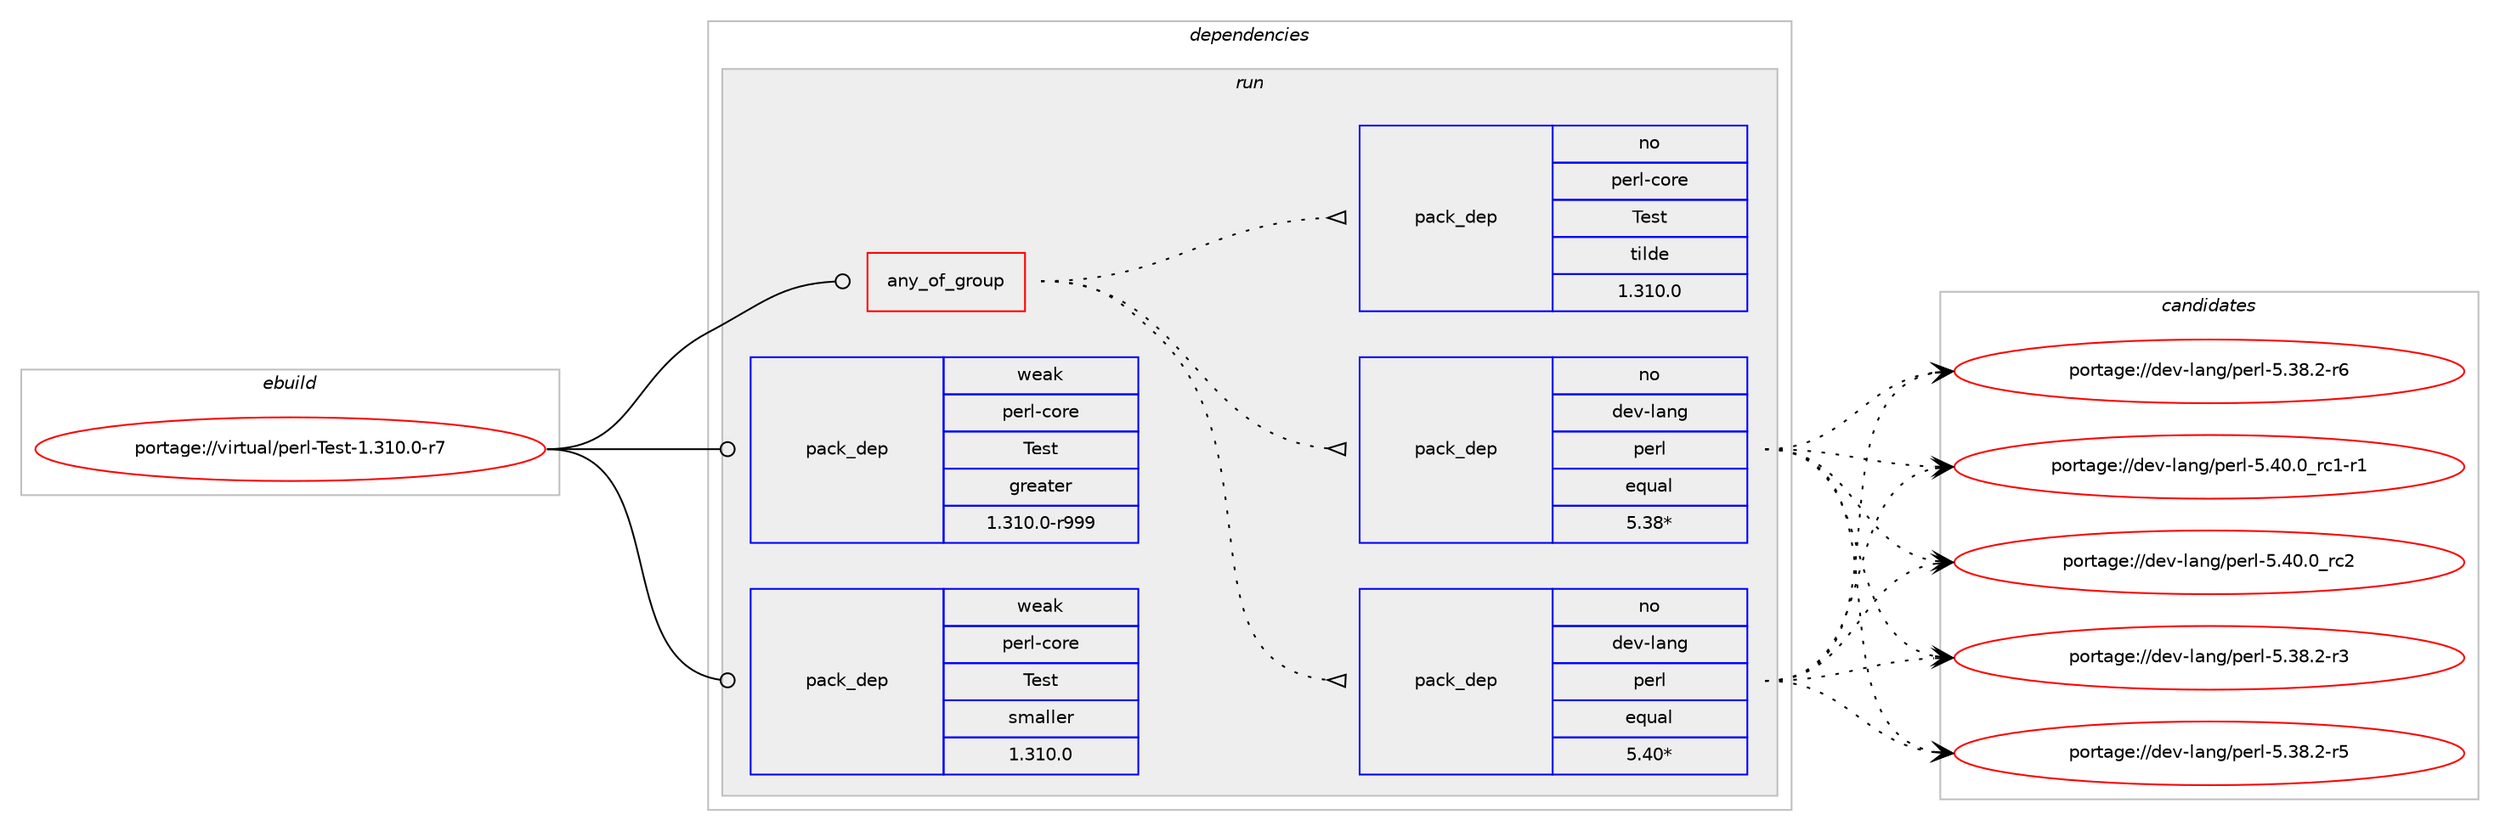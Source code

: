 digraph prolog {

# *************
# Graph options
# *************

newrank=true;
concentrate=true;
compound=true;
graph [rankdir=LR,fontname=Helvetica,fontsize=10,ranksep=1.5];#, ranksep=2.5, nodesep=0.2];
edge  [arrowhead=vee];
node  [fontname=Helvetica,fontsize=10];

# **********
# The ebuild
# **********

subgraph cluster_leftcol {
color=gray;
rank=same;
label=<<i>ebuild</i>>;
id [label="portage://virtual/perl-Test-1.310.0-r7", color=red, width=4, href="../virtual/perl-Test-1.310.0-r7.svg"];
}

# ****************
# The dependencies
# ****************

subgraph cluster_midcol {
color=gray;
label=<<i>dependencies</i>>;
subgraph cluster_compile {
fillcolor="#eeeeee";
style=filled;
label=<<i>compile</i>>;
}
subgraph cluster_compileandrun {
fillcolor="#eeeeee";
style=filled;
label=<<i>compile and run</i>>;
}
subgraph cluster_run {
fillcolor="#eeeeee";
style=filled;
label=<<i>run</i>>;
subgraph any64 {
dependency2799 [label=<<TABLE BORDER="0" CELLBORDER="1" CELLSPACING="0" CELLPADDING="4"><TR><TD CELLPADDING="10">any_of_group</TD></TR></TABLE>>, shape=none, color=red];subgraph pack1592 {
dependency2800 [label=<<TABLE BORDER="0" CELLBORDER="1" CELLSPACING="0" CELLPADDING="4" WIDTH="220"><TR><TD ROWSPAN="6" CELLPADDING="30">pack_dep</TD></TR><TR><TD WIDTH="110">no</TD></TR><TR><TD>dev-lang</TD></TR><TR><TD>perl</TD></TR><TR><TD>equal</TD></TR><TR><TD>5.40*</TD></TR></TABLE>>, shape=none, color=blue];
}
dependency2799:e -> dependency2800:w [weight=20,style="dotted",arrowhead="oinv"];
subgraph pack1593 {
dependency2801 [label=<<TABLE BORDER="0" CELLBORDER="1" CELLSPACING="0" CELLPADDING="4" WIDTH="220"><TR><TD ROWSPAN="6" CELLPADDING="30">pack_dep</TD></TR><TR><TD WIDTH="110">no</TD></TR><TR><TD>dev-lang</TD></TR><TR><TD>perl</TD></TR><TR><TD>equal</TD></TR><TR><TD>5.38*</TD></TR></TABLE>>, shape=none, color=blue];
}
dependency2799:e -> dependency2801:w [weight=20,style="dotted",arrowhead="oinv"];
subgraph pack1594 {
dependency2802 [label=<<TABLE BORDER="0" CELLBORDER="1" CELLSPACING="0" CELLPADDING="4" WIDTH="220"><TR><TD ROWSPAN="6" CELLPADDING="30">pack_dep</TD></TR><TR><TD WIDTH="110">no</TD></TR><TR><TD>perl-core</TD></TR><TR><TD>Test</TD></TR><TR><TD>tilde</TD></TR><TR><TD>1.310.0</TD></TR></TABLE>>, shape=none, color=blue];
}
dependency2799:e -> dependency2802:w [weight=20,style="dotted",arrowhead="oinv"];
}
id:e -> dependency2799:w [weight=20,style="solid",arrowhead="odot"];
# *** BEGIN UNKNOWN DEPENDENCY TYPE (TODO) ***
# id -> package_dependency(portage://virtual/perl-Test-1.310.0-r7,run,no,dev-lang,perl,none,[,,],any_same_slot,[])
# *** END UNKNOWN DEPENDENCY TYPE (TODO) ***

subgraph pack1595 {
dependency2803 [label=<<TABLE BORDER="0" CELLBORDER="1" CELLSPACING="0" CELLPADDING="4" WIDTH="220"><TR><TD ROWSPAN="6" CELLPADDING="30">pack_dep</TD></TR><TR><TD WIDTH="110">weak</TD></TR><TR><TD>perl-core</TD></TR><TR><TD>Test</TD></TR><TR><TD>greater</TD></TR><TR><TD>1.310.0-r999</TD></TR></TABLE>>, shape=none, color=blue];
}
id:e -> dependency2803:w [weight=20,style="solid",arrowhead="odot"];
subgraph pack1596 {
dependency2804 [label=<<TABLE BORDER="0" CELLBORDER="1" CELLSPACING="0" CELLPADDING="4" WIDTH="220"><TR><TD ROWSPAN="6" CELLPADDING="30">pack_dep</TD></TR><TR><TD WIDTH="110">weak</TD></TR><TR><TD>perl-core</TD></TR><TR><TD>Test</TD></TR><TR><TD>smaller</TD></TR><TR><TD>1.310.0</TD></TR></TABLE>>, shape=none, color=blue];
}
id:e -> dependency2804:w [weight=20,style="solid",arrowhead="odot"];
}
}

# **************
# The candidates
# **************

subgraph cluster_choices {
rank=same;
color=gray;
label=<<i>candidates</i>>;

subgraph choice1592 {
color=black;
nodesep=1;
choice100101118451089711010347112101114108455346515646504511451 [label="portage://dev-lang/perl-5.38.2-r3", color=red, width=4,href="../dev-lang/perl-5.38.2-r3.svg"];
choice100101118451089711010347112101114108455346515646504511453 [label="portage://dev-lang/perl-5.38.2-r5", color=red, width=4,href="../dev-lang/perl-5.38.2-r5.svg"];
choice100101118451089711010347112101114108455346515646504511454 [label="portage://dev-lang/perl-5.38.2-r6", color=red, width=4,href="../dev-lang/perl-5.38.2-r6.svg"];
choice100101118451089711010347112101114108455346524846489511499494511449 [label="portage://dev-lang/perl-5.40.0_rc1-r1", color=red, width=4,href="../dev-lang/perl-5.40.0_rc1-r1.svg"];
choice10010111845108971101034711210111410845534652484648951149950 [label="portage://dev-lang/perl-5.40.0_rc2", color=red, width=4,href="../dev-lang/perl-5.40.0_rc2.svg"];
dependency2800:e -> choice100101118451089711010347112101114108455346515646504511451:w [style=dotted,weight="100"];
dependency2800:e -> choice100101118451089711010347112101114108455346515646504511453:w [style=dotted,weight="100"];
dependency2800:e -> choice100101118451089711010347112101114108455346515646504511454:w [style=dotted,weight="100"];
dependency2800:e -> choice100101118451089711010347112101114108455346524846489511499494511449:w [style=dotted,weight="100"];
dependency2800:e -> choice10010111845108971101034711210111410845534652484648951149950:w [style=dotted,weight="100"];
}
subgraph choice1593 {
color=black;
nodesep=1;
choice100101118451089711010347112101114108455346515646504511451 [label="portage://dev-lang/perl-5.38.2-r3", color=red, width=4,href="../dev-lang/perl-5.38.2-r3.svg"];
choice100101118451089711010347112101114108455346515646504511453 [label="portage://dev-lang/perl-5.38.2-r5", color=red, width=4,href="../dev-lang/perl-5.38.2-r5.svg"];
choice100101118451089711010347112101114108455346515646504511454 [label="portage://dev-lang/perl-5.38.2-r6", color=red, width=4,href="../dev-lang/perl-5.38.2-r6.svg"];
choice100101118451089711010347112101114108455346524846489511499494511449 [label="portage://dev-lang/perl-5.40.0_rc1-r1", color=red, width=4,href="../dev-lang/perl-5.40.0_rc1-r1.svg"];
choice10010111845108971101034711210111410845534652484648951149950 [label="portage://dev-lang/perl-5.40.0_rc2", color=red, width=4,href="../dev-lang/perl-5.40.0_rc2.svg"];
dependency2801:e -> choice100101118451089711010347112101114108455346515646504511451:w [style=dotted,weight="100"];
dependency2801:e -> choice100101118451089711010347112101114108455346515646504511453:w [style=dotted,weight="100"];
dependency2801:e -> choice100101118451089711010347112101114108455346515646504511454:w [style=dotted,weight="100"];
dependency2801:e -> choice100101118451089711010347112101114108455346524846489511499494511449:w [style=dotted,weight="100"];
dependency2801:e -> choice10010111845108971101034711210111410845534652484648951149950:w [style=dotted,weight="100"];
}
subgraph choice1594 {
color=black;
nodesep=1;
}
subgraph choice1595 {
color=black;
nodesep=1;
}
subgraph choice1596 {
color=black;
nodesep=1;
}
}

}
